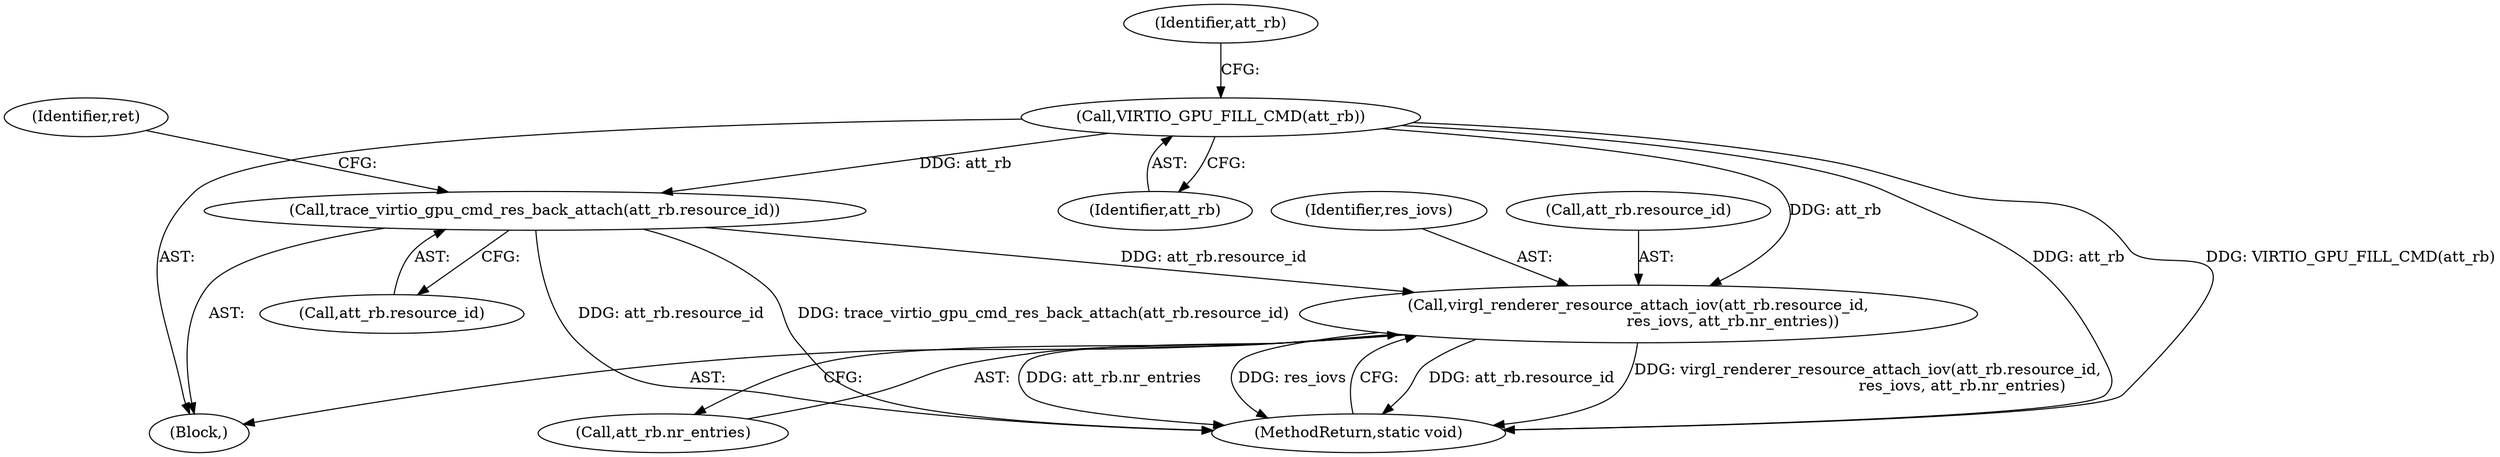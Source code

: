 digraph "1_qemu_33243031dad02d161225ba99d782616da133f689@del" {
"1000133" [label="(Call,virgl_renderer_resource_attach_iov(att_rb.resource_id,\n                                       res_iovs, att_rb.nr_entries))"];
"1000107" [label="(Call,VIRTIO_GPU_FILL_CMD(att_rb))"];
"1000109" [label="(Call,trace_virtio_gpu_cmd_res_back_attach(att_rb.resource_id))"];
"1000111" [label="(Identifier,att_rb)"];
"1000138" [label="(Call,att_rb.nr_entries)"];
"1000107" [label="(Call,VIRTIO_GPU_FILL_CMD(att_rb))"];
"1000137" [label="(Identifier,res_iovs)"];
"1000110" [label="(Call,att_rb.resource_id)"];
"1000109" [label="(Call,trace_virtio_gpu_cmd_res_back_attach(att_rb.resource_id))"];
"1000141" [label="(MethodReturn,static void)"];
"1000103" [label="(Block,)"];
"1000114" [label="(Identifier,ret)"];
"1000133" [label="(Call,virgl_renderer_resource_attach_iov(att_rb.resource_id,\n                                       res_iovs, att_rb.nr_entries))"];
"1000108" [label="(Identifier,att_rb)"];
"1000134" [label="(Call,att_rb.resource_id)"];
"1000133" -> "1000103"  [label="AST: "];
"1000133" -> "1000138"  [label="CFG: "];
"1000134" -> "1000133"  [label="AST: "];
"1000137" -> "1000133"  [label="AST: "];
"1000138" -> "1000133"  [label="AST: "];
"1000141" -> "1000133"  [label="CFG: "];
"1000133" -> "1000141"  [label="DDG: att_rb.resource_id"];
"1000133" -> "1000141"  [label="DDG: virgl_renderer_resource_attach_iov(att_rb.resource_id,\n                                       res_iovs, att_rb.nr_entries)"];
"1000133" -> "1000141"  [label="DDG: att_rb.nr_entries"];
"1000133" -> "1000141"  [label="DDG: res_iovs"];
"1000107" -> "1000133"  [label="DDG: att_rb"];
"1000109" -> "1000133"  [label="DDG: att_rb.resource_id"];
"1000107" -> "1000103"  [label="AST: "];
"1000107" -> "1000108"  [label="CFG: "];
"1000108" -> "1000107"  [label="AST: "];
"1000111" -> "1000107"  [label="CFG: "];
"1000107" -> "1000141"  [label="DDG: att_rb"];
"1000107" -> "1000141"  [label="DDG: VIRTIO_GPU_FILL_CMD(att_rb)"];
"1000107" -> "1000109"  [label="DDG: att_rb"];
"1000109" -> "1000103"  [label="AST: "];
"1000109" -> "1000110"  [label="CFG: "];
"1000110" -> "1000109"  [label="AST: "];
"1000114" -> "1000109"  [label="CFG: "];
"1000109" -> "1000141"  [label="DDG: att_rb.resource_id"];
"1000109" -> "1000141"  [label="DDG: trace_virtio_gpu_cmd_res_back_attach(att_rb.resource_id)"];
}
